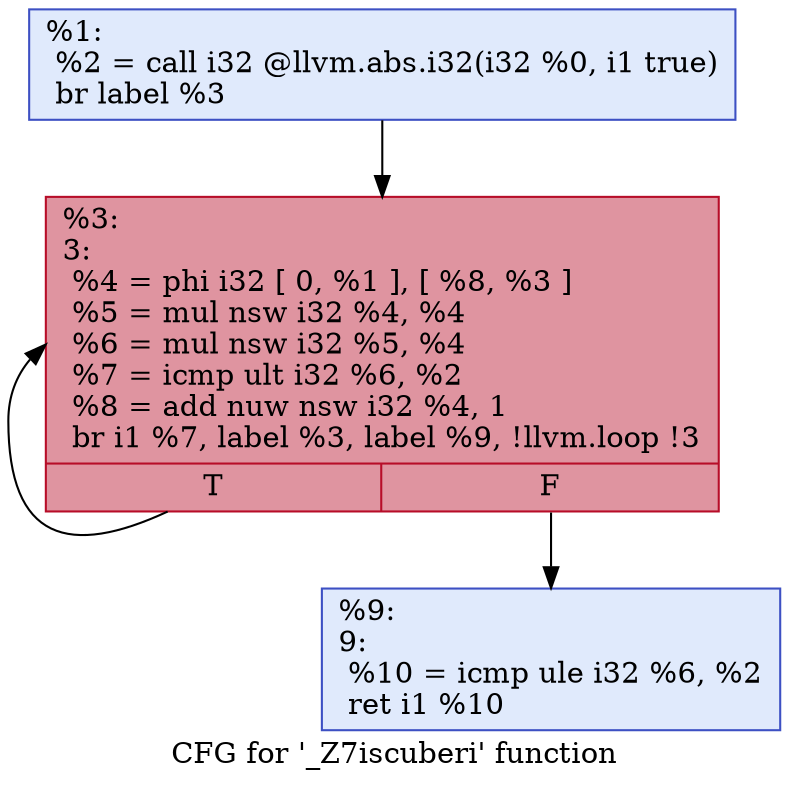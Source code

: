 digraph "CFG for '_Z7iscuberi' function" {
	label="CFG for '_Z7iscuberi' function";

	Node0x556b7e4293e0 [shape=record,color="#3d50c3ff", style=filled, fillcolor="#b9d0f970",label="{%1:\l  %2 = call i32 @llvm.abs.i32(i32 %0, i1 true)\l  br label %3\l}"];
	Node0x556b7e4293e0 -> Node0x556b7e429cf0;
	Node0x556b7e429cf0 [shape=record,color="#b70d28ff", style=filled, fillcolor="#b70d2870",label="{%3:\l3:                                                \l  %4 = phi i32 [ 0, %1 ], [ %8, %3 ]\l  %5 = mul nsw i32 %4, %4\l  %6 = mul nsw i32 %5, %4\l  %7 = icmp ult i32 %6, %2\l  %8 = add nuw nsw i32 %4, 1\l  br i1 %7, label %3, label %9, !llvm.loop !3\l|{<s0>T|<s1>F}}"];
	Node0x556b7e429cf0:s0 -> Node0x556b7e429cf0;
	Node0x556b7e429cf0:s1 -> Node0x556b7e429ec0;
	Node0x556b7e429ec0 [shape=record,color="#3d50c3ff", style=filled, fillcolor="#b9d0f970",label="{%9:\l9:                                                \l  %10 = icmp ule i32 %6, %2\l  ret i1 %10\l}"];
}

